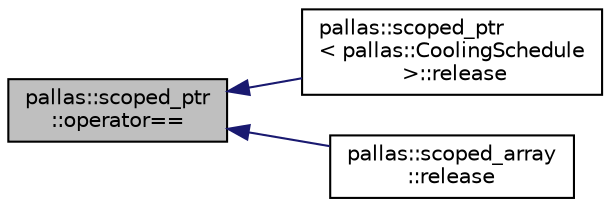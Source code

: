 digraph "pallas::scoped_ptr::operator=="
{
  edge [fontname="Helvetica",fontsize="10",labelfontname="Helvetica",labelfontsize="10"];
  node [fontname="Helvetica",fontsize="10",shape=record];
  rankdir="LR";
  Node1 [label="pallas::scoped_ptr\l::operator==",height=0.2,width=0.4,color="black", fillcolor="grey75", style="filled", fontcolor="black"];
  Node1 -> Node2 [dir="back",color="midnightblue",fontsize="10",style="solid",fontname="Helvetica"];
  Node2 [label="pallas::scoped_ptr\l\< pallas::CoolingSchedule\l \>::release",height=0.2,width=0.4,color="black", fillcolor="white", style="filled",URL="$classpallas_1_1scoped__ptr.html#a6c1340add3990cc8d894f1f957f8f1b6",tooltip="Release a pointer. "];
  Node1 -> Node3 [dir="back",color="midnightblue",fontsize="10",style="solid",fontname="Helvetica"];
  Node3 [label="pallas::scoped_array\l::release",height=0.2,width=0.4,color="black", fillcolor="white", style="filled",URL="$classpallas_1_1scoped__array.html#a8726d3cc35fa753c875985bdbb9d53f0",tooltip="Release an array.]. "];
}
